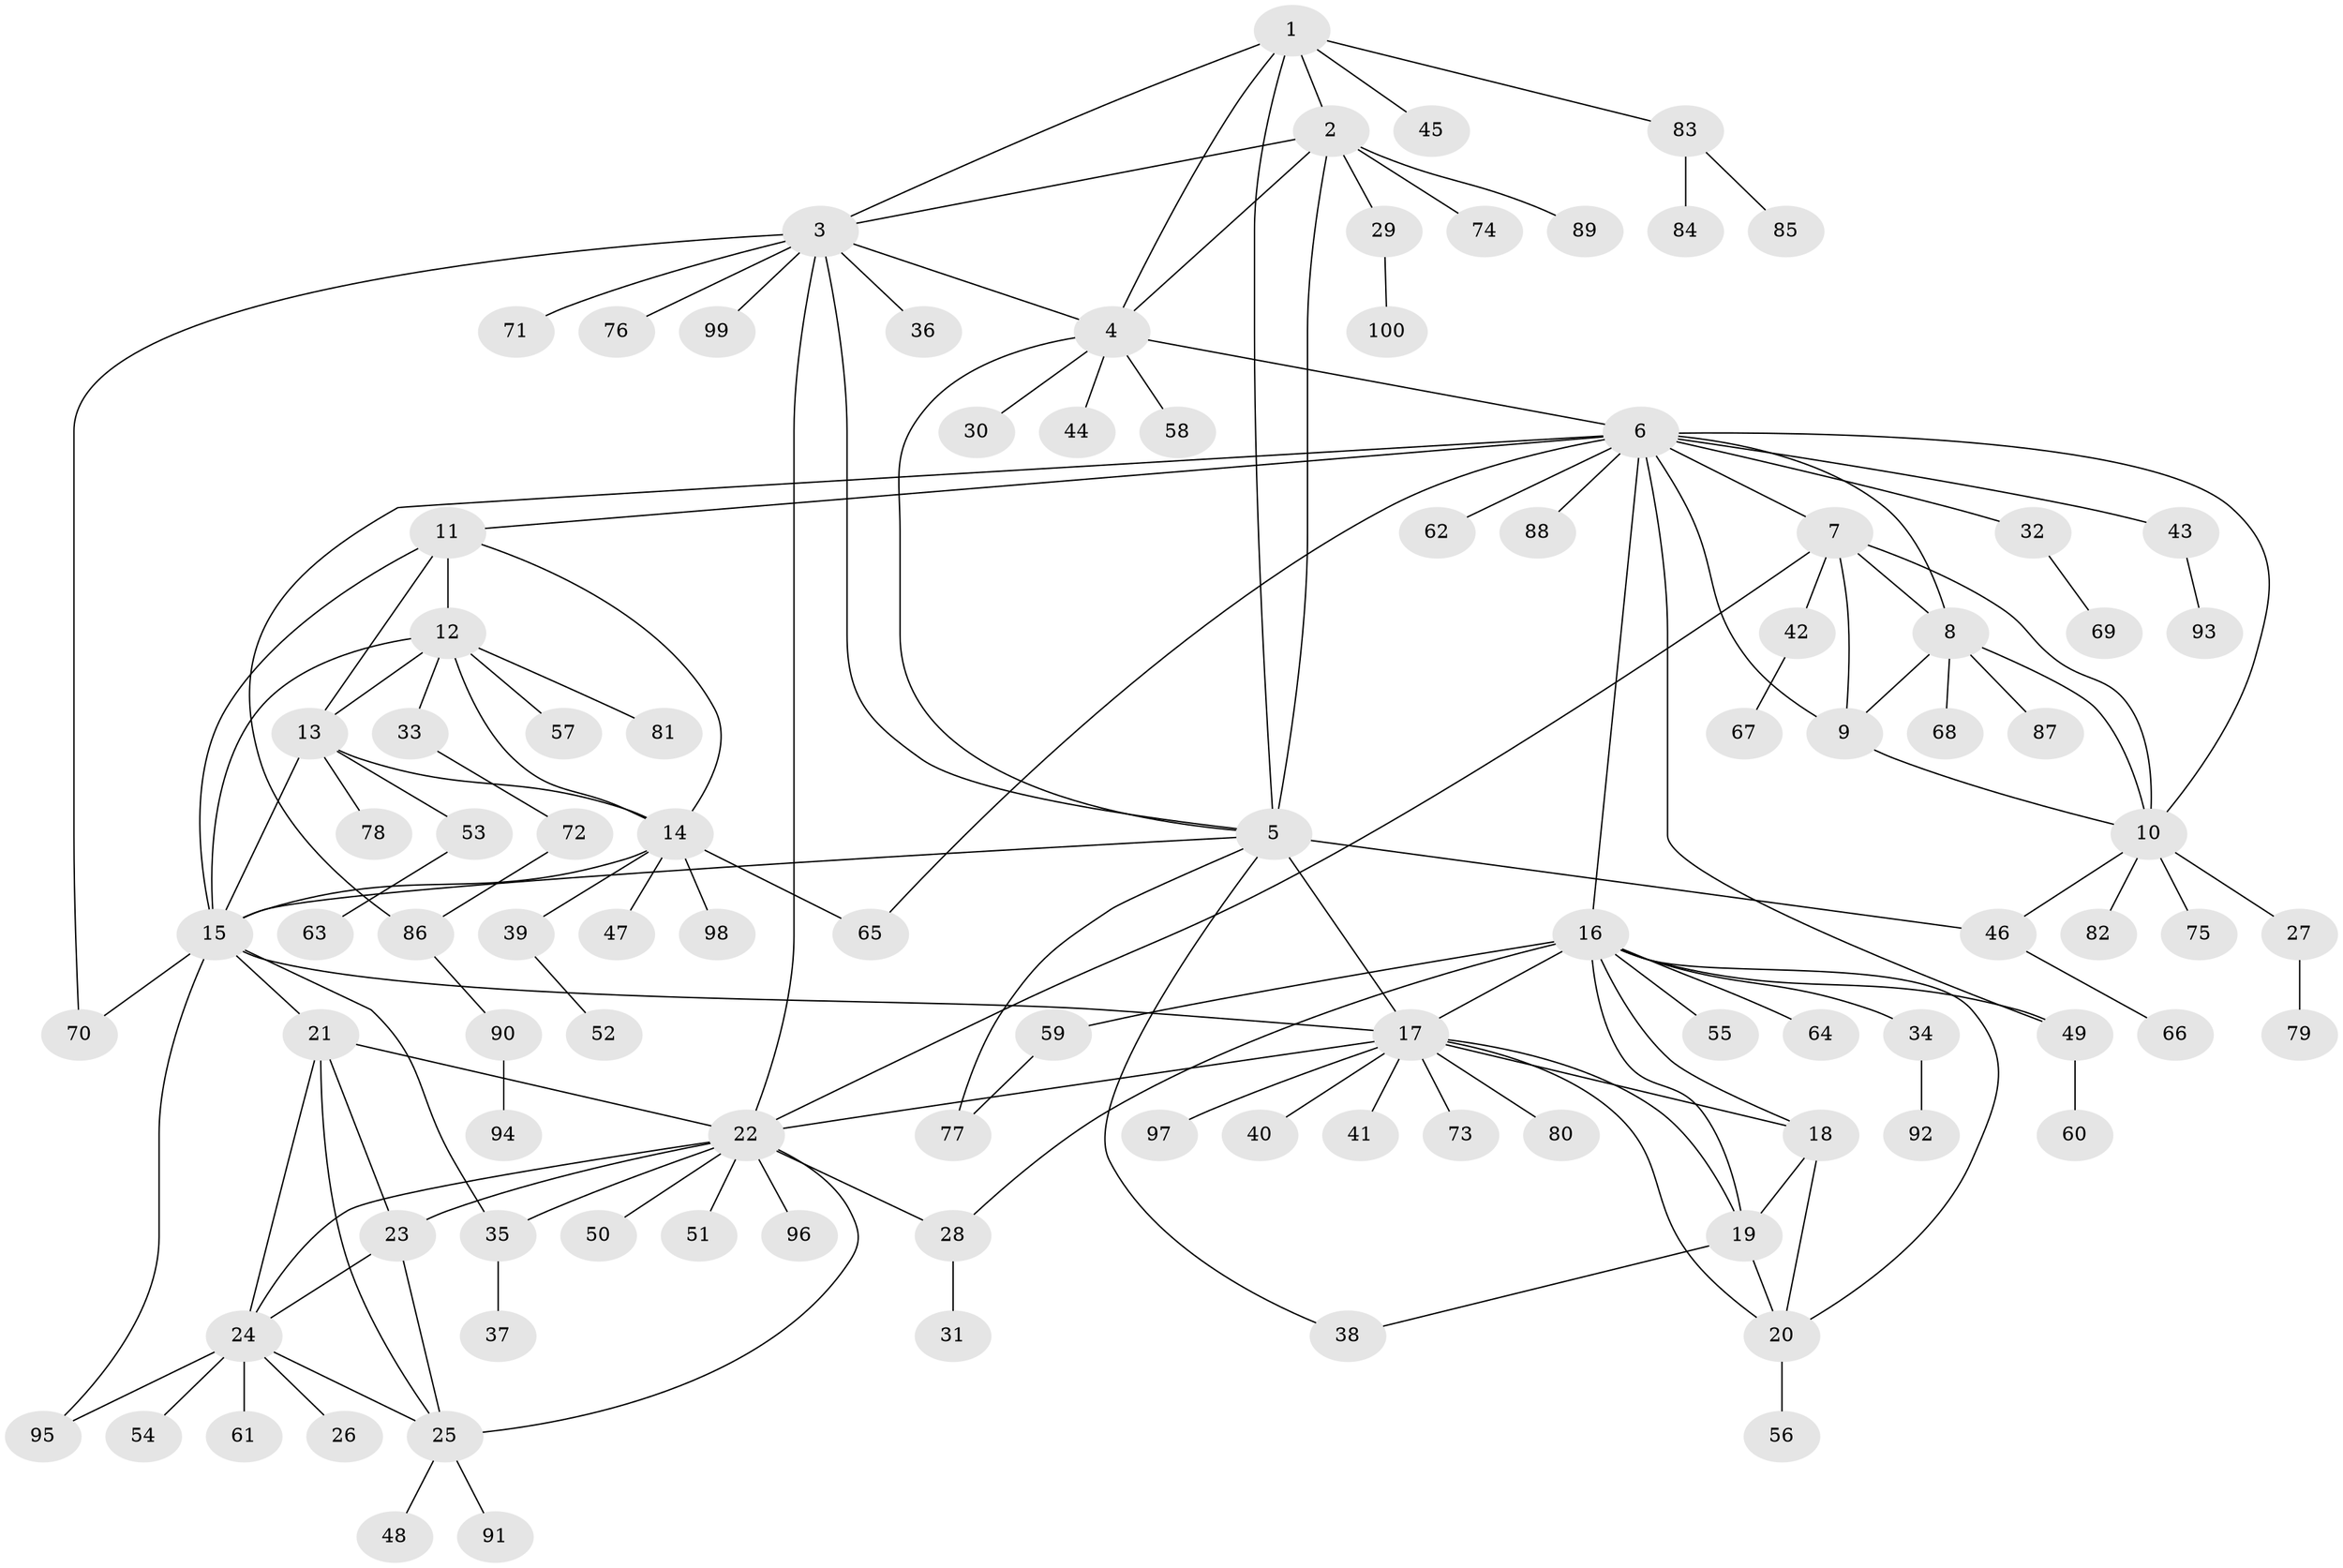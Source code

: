 // Generated by graph-tools (version 1.1) at 2025/37/03/09/25 02:37:44]
// undirected, 100 vertices, 145 edges
graph export_dot {
graph [start="1"]
  node [color=gray90,style=filled];
  1;
  2;
  3;
  4;
  5;
  6;
  7;
  8;
  9;
  10;
  11;
  12;
  13;
  14;
  15;
  16;
  17;
  18;
  19;
  20;
  21;
  22;
  23;
  24;
  25;
  26;
  27;
  28;
  29;
  30;
  31;
  32;
  33;
  34;
  35;
  36;
  37;
  38;
  39;
  40;
  41;
  42;
  43;
  44;
  45;
  46;
  47;
  48;
  49;
  50;
  51;
  52;
  53;
  54;
  55;
  56;
  57;
  58;
  59;
  60;
  61;
  62;
  63;
  64;
  65;
  66;
  67;
  68;
  69;
  70;
  71;
  72;
  73;
  74;
  75;
  76;
  77;
  78;
  79;
  80;
  81;
  82;
  83;
  84;
  85;
  86;
  87;
  88;
  89;
  90;
  91;
  92;
  93;
  94;
  95;
  96;
  97;
  98;
  99;
  100;
  1 -- 2;
  1 -- 3;
  1 -- 4;
  1 -- 5;
  1 -- 45;
  1 -- 83;
  2 -- 3;
  2 -- 4;
  2 -- 5;
  2 -- 29;
  2 -- 74;
  2 -- 89;
  3 -- 4;
  3 -- 5;
  3 -- 22;
  3 -- 36;
  3 -- 70;
  3 -- 71;
  3 -- 76;
  3 -- 99;
  4 -- 5;
  4 -- 6;
  4 -- 30;
  4 -- 44;
  4 -- 58;
  5 -- 15;
  5 -- 17;
  5 -- 38;
  5 -- 46;
  5 -- 77;
  6 -- 7;
  6 -- 8;
  6 -- 9;
  6 -- 10;
  6 -- 11;
  6 -- 16;
  6 -- 32;
  6 -- 43;
  6 -- 49;
  6 -- 62;
  6 -- 65;
  6 -- 86;
  6 -- 88;
  7 -- 8;
  7 -- 9;
  7 -- 10;
  7 -- 22;
  7 -- 42;
  8 -- 9;
  8 -- 10;
  8 -- 68;
  8 -- 87;
  9 -- 10;
  10 -- 27;
  10 -- 46;
  10 -- 75;
  10 -- 82;
  11 -- 12;
  11 -- 13;
  11 -- 14;
  11 -- 15;
  12 -- 13;
  12 -- 14;
  12 -- 15;
  12 -- 33;
  12 -- 57;
  12 -- 81;
  13 -- 14;
  13 -- 15;
  13 -- 53;
  13 -- 78;
  14 -- 15;
  14 -- 39;
  14 -- 47;
  14 -- 65;
  14 -- 98;
  15 -- 17;
  15 -- 21;
  15 -- 35;
  15 -- 70;
  15 -- 95;
  16 -- 17;
  16 -- 18;
  16 -- 19;
  16 -- 20;
  16 -- 28;
  16 -- 34;
  16 -- 49;
  16 -- 55;
  16 -- 59;
  16 -- 64;
  17 -- 18;
  17 -- 19;
  17 -- 20;
  17 -- 22;
  17 -- 40;
  17 -- 41;
  17 -- 73;
  17 -- 80;
  17 -- 97;
  18 -- 19;
  18 -- 20;
  19 -- 20;
  19 -- 38;
  20 -- 56;
  21 -- 22;
  21 -- 23;
  21 -- 24;
  21 -- 25;
  22 -- 23;
  22 -- 24;
  22 -- 25;
  22 -- 28;
  22 -- 35;
  22 -- 50;
  22 -- 51;
  22 -- 96;
  23 -- 24;
  23 -- 25;
  24 -- 25;
  24 -- 26;
  24 -- 54;
  24 -- 61;
  24 -- 95;
  25 -- 48;
  25 -- 91;
  27 -- 79;
  28 -- 31;
  29 -- 100;
  32 -- 69;
  33 -- 72;
  34 -- 92;
  35 -- 37;
  39 -- 52;
  42 -- 67;
  43 -- 93;
  46 -- 66;
  49 -- 60;
  53 -- 63;
  59 -- 77;
  72 -- 86;
  83 -- 84;
  83 -- 85;
  86 -- 90;
  90 -- 94;
}
